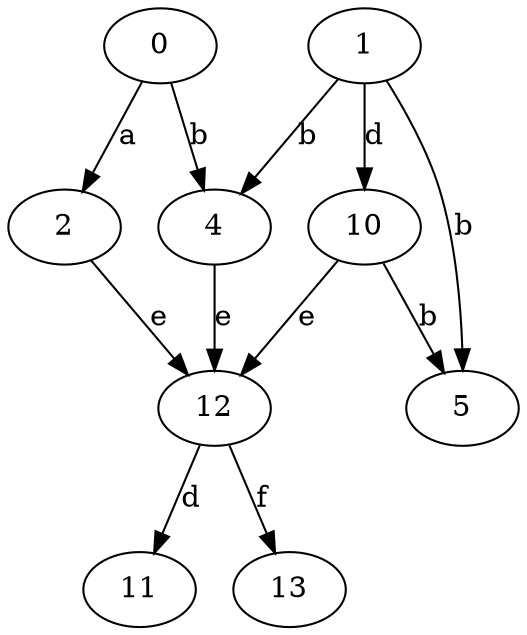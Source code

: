 strict digraph  {
2;
4;
5;
0;
10;
11;
12;
13;
1;
2 -> 12  [label=e];
4 -> 12  [label=e];
0 -> 2  [label=a];
0 -> 4  [label=b];
10 -> 5  [label=b];
10 -> 12  [label=e];
12 -> 11  [label=d];
12 -> 13  [label=f];
1 -> 4  [label=b];
1 -> 5  [label=b];
1 -> 10  [label=d];
}
